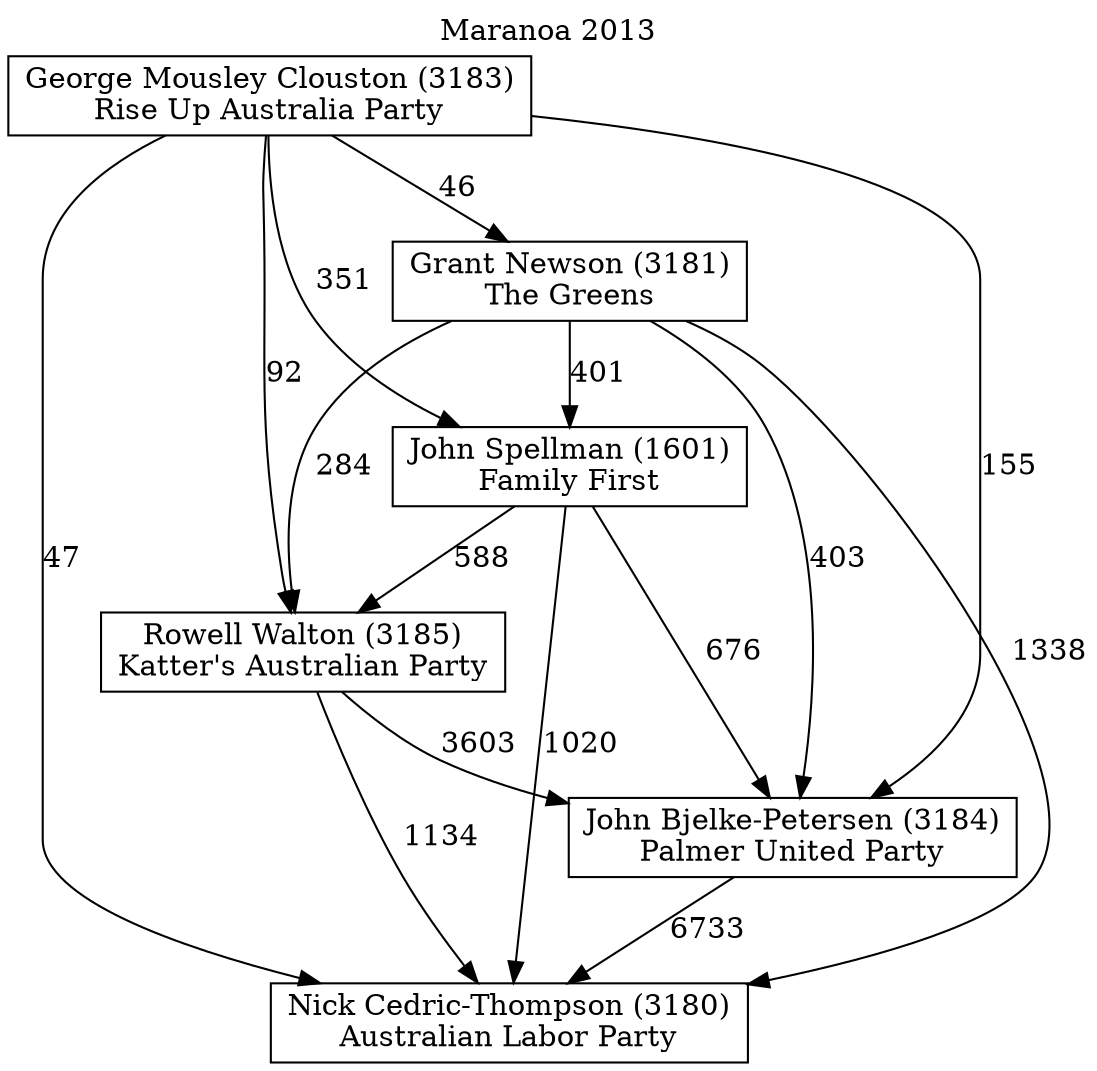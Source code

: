 // House preference flow
digraph "Nick Cedric-Thompson (3180)_Maranoa_2013" {
	graph [label="Maranoa 2013" labelloc=t mclimit=10]
	node [shape=box]
	"George Mousley Clouston (3183)" [label="George Mousley Clouston (3183)
Rise Up Australia Party"]
	"Grant Newson (3181)" [label="Grant Newson (3181)
The Greens"]
	"John Bjelke-Petersen (3184)" [label="John Bjelke-Petersen (3184)
Palmer United Party"]
	"John Spellman (1601)" [label="John Spellman (1601)
Family First"]
	"Nick Cedric-Thompson (3180)" [label="Nick Cedric-Thompson (3180)
Australian Labor Party"]
	"Rowell Walton (3185)" [label="Rowell Walton (3185)
Katter's Australian Party"]
	"George Mousley Clouston (3183)" -> "Grant Newson (3181)" [label=46]
	"George Mousley Clouston (3183)" -> "John Bjelke-Petersen (3184)" [label=155]
	"George Mousley Clouston (3183)" -> "John Spellman (1601)" [label=351]
	"George Mousley Clouston (3183)" -> "Nick Cedric-Thompson (3180)" [label=47]
	"George Mousley Clouston (3183)" -> "Rowell Walton (3185)" [label=92]
	"Grant Newson (3181)" -> "John Bjelke-Petersen (3184)" [label=403]
	"Grant Newson (3181)" -> "John Spellman (1601)" [label=401]
	"Grant Newson (3181)" -> "Nick Cedric-Thompson (3180)" [label=1338]
	"Grant Newson (3181)" -> "Rowell Walton (3185)" [label=284]
	"John Bjelke-Petersen (3184)" -> "Nick Cedric-Thompson (3180)" [label=6733]
	"John Spellman (1601)" -> "John Bjelke-Petersen (3184)" [label=676]
	"John Spellman (1601)" -> "Nick Cedric-Thompson (3180)" [label=1020]
	"John Spellman (1601)" -> "Rowell Walton (3185)" [label=588]
	"Rowell Walton (3185)" -> "John Bjelke-Petersen (3184)" [label=3603]
	"Rowell Walton (3185)" -> "Nick Cedric-Thompson (3180)" [label=1134]
}
